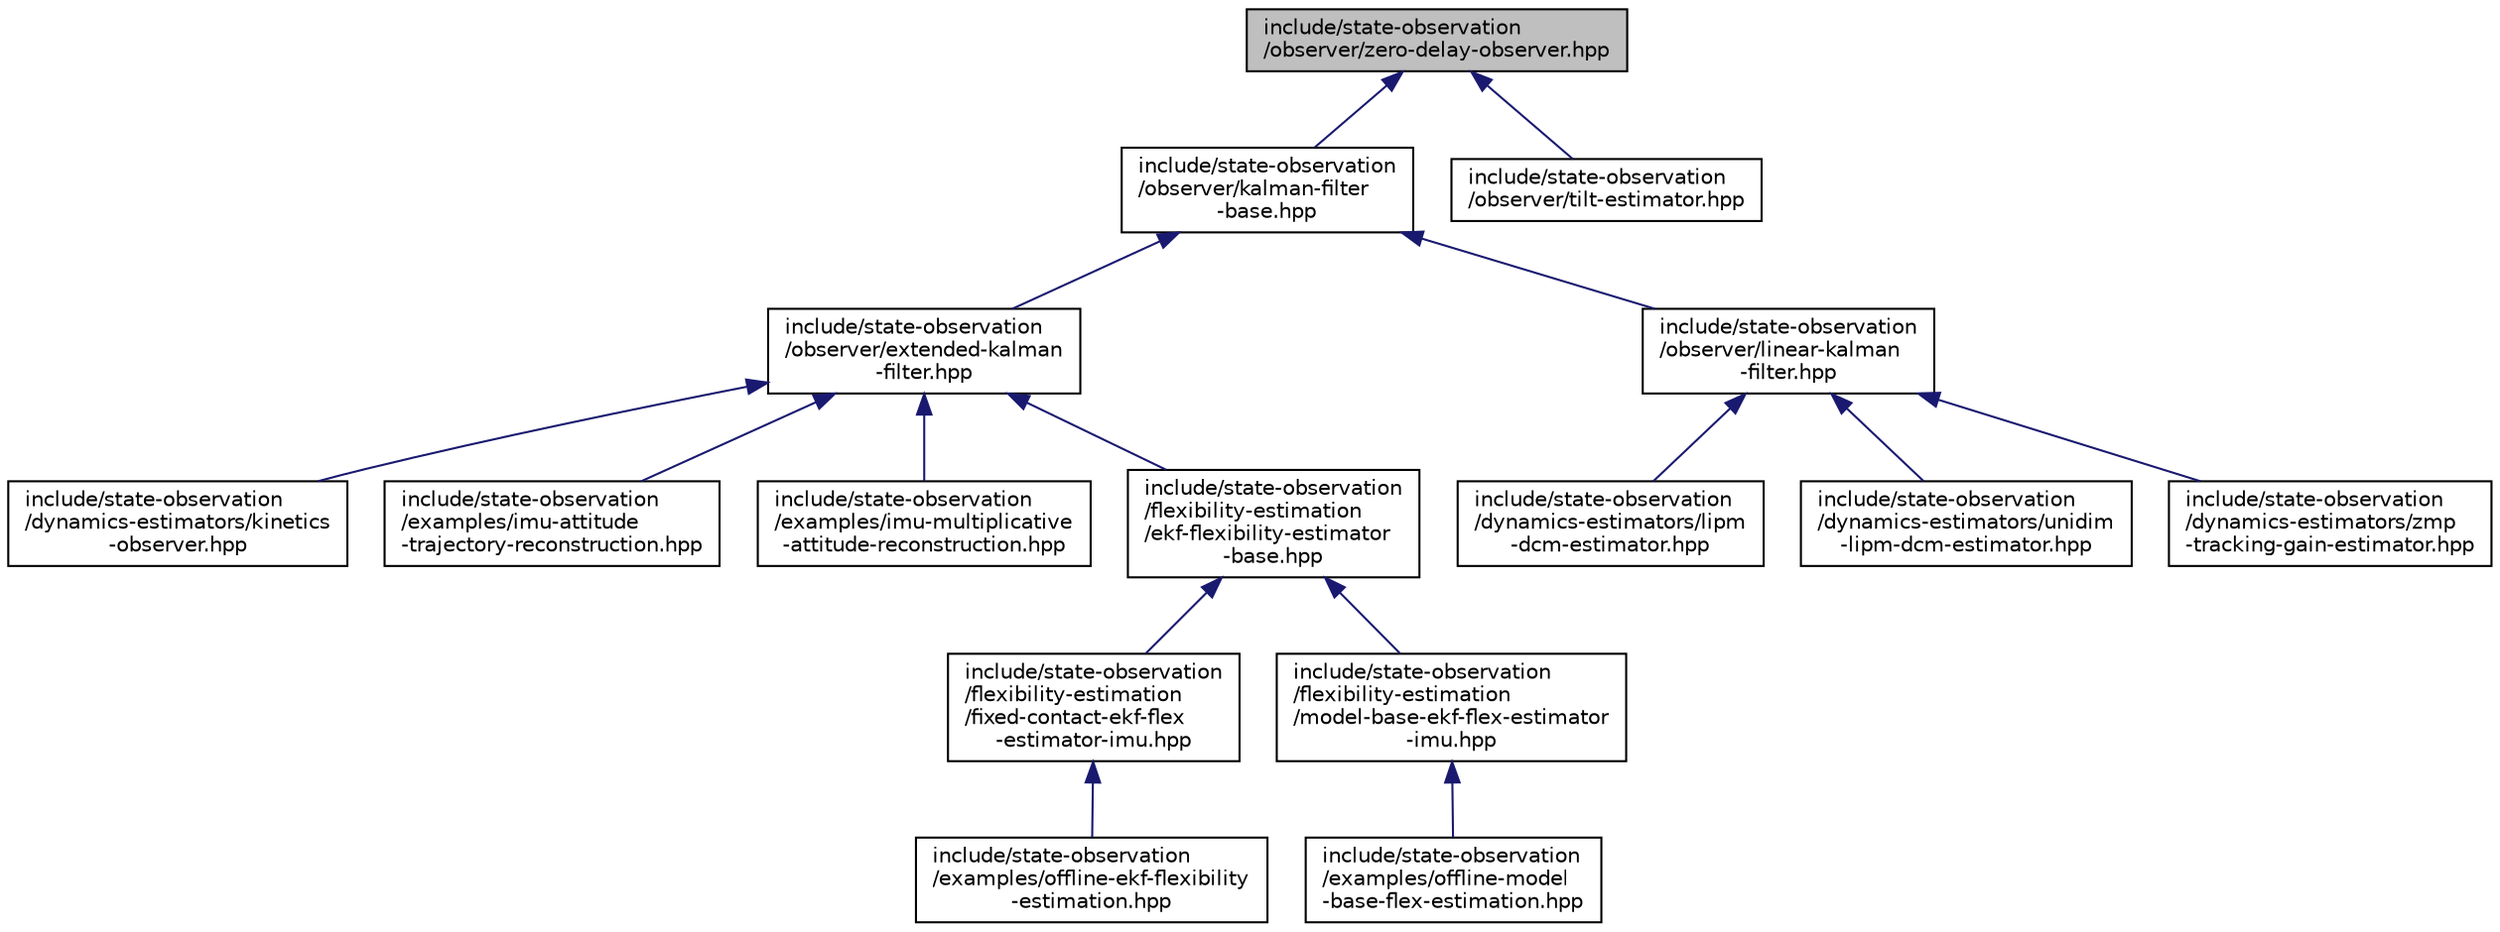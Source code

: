 digraph "include/state-observation/observer/zero-delay-observer.hpp"
{
  edge [fontname="Helvetica",fontsize="10",labelfontname="Helvetica",labelfontsize="10"];
  node [fontname="Helvetica",fontsize="10",shape=record];
  Node16 [label="include/state-observation\l/observer/zero-delay-observer.hpp",height=0.2,width=0.4,color="black", fillcolor="grey75", style="filled", fontcolor="black"];
  Node16 -> Node17 [dir="back",color="midnightblue",fontsize="10",style="solid",fontname="Helvetica"];
  Node17 [label="include/state-observation\l/observer/kalman-filter\l-base.hpp",height=0.2,width=0.4,color="black", fillcolor="white", style="filled",URL="$kalman-filter-base_8hpp.html",tooltip="Defines the base class of a Kalman filter. "];
  Node17 -> Node18 [dir="back",color="midnightblue",fontsize="10",style="solid",fontname="Helvetica"];
  Node18 [label="include/state-observation\l/observer/extended-kalman\l-filter.hpp",height=0.2,width=0.4,color="black", fillcolor="white", style="filled",URL="$extended-kalman-filter_8hpp.html"];
  Node18 -> Node19 [dir="back",color="midnightblue",fontsize="10",style="solid",fontname="Helvetica"];
  Node19 [label="include/state-observation\l/dynamics-estimators/kinetics\l-observer.hpp",height=0.2,width=0.4,color="black", fillcolor="white", style="filled",URL="$kinetics-observer_8hpp.html",tooltip="Unified Kinetics estimator. "];
  Node18 -> Node20 [dir="back",color="midnightblue",fontsize="10",style="solid",fontname="Helvetica"];
  Node20 [label="include/state-observation\l/examples/imu-attitude\l-trajectory-reconstruction.hpp",height=0.2,width=0.4,color="black", fillcolor="white", style="filled",URL="$imu-attitude-trajectory-reconstruction_8hpp.html",tooltip="Gives an implementation of attitude estimation for IMU reconstruction with or without given input..."];
  Node18 -> Node21 [dir="back",color="midnightblue",fontsize="10",style="solid",fontname="Helvetica"];
  Node21 [label="include/state-observation\l/examples/imu-multiplicative\l-attitude-reconstruction.hpp",height=0.2,width=0.4,color="black", fillcolor="white", style="filled",URL="$imu-multiplicative-attitude-reconstruction_8hpp.html"];
  Node18 -> Node22 [dir="back",color="midnightblue",fontsize="10",style="solid",fontname="Helvetica"];
  Node22 [label="include/state-observation\l/flexibility-estimation\l/ekf-flexibility-estimator\l-base.hpp",height=0.2,width=0.4,color="black", fillcolor="white", style="filled",URL="$ekf-flexibility-estimator-base_8hpp.html",tooltip="Declare the class of the flexibility estimation using the extended Kalman Filter. ..."];
  Node22 -> Node23 [dir="back",color="midnightblue",fontsize="10",style="solid",fontname="Helvetica"];
  Node23 [label="include/state-observation\l/flexibility-estimation\l/fixed-contact-ekf-flex\l-estimator-imu.hpp",height=0.2,width=0.4,color="black", fillcolor="white", style="filled",URL="$fixed-contact-ekf-flex-estimator-imu_8hpp.html",tooltip="Declares the class of the estimation of the flexibility using an extended Kalman filter and a fixed c..."];
  Node23 -> Node24 [dir="back",color="midnightblue",fontsize="10",style="solid",fontname="Helvetica"];
  Node24 [label="include/state-observation\l/examples/offline-ekf-flexibility\l-estimation.hpp",height=0.2,width=0.4,color="black", fillcolor="white", style="filled",URL="$offline-ekf-flexibility-estimation_8hpp.html",tooltip="Gives an implementation of flexibility estimation for IMU reconstruction with or without given input ..."];
  Node22 -> Node25 [dir="back",color="midnightblue",fontsize="10",style="solid",fontname="Helvetica"];
  Node25 [label="include/state-observation\l/flexibility-estimation\l/model-base-ekf-flex-estimator\l-imu.hpp",height=0.2,width=0.4,color="black", fillcolor="white", style="filled",URL="$model-base-ekf-flex-estimator-imu_8hpp.html",tooltip="Declares the class of the estimation of the flexibility using an extended Kalman filter and a fixed c..."];
  Node25 -> Node26 [dir="back",color="midnightblue",fontsize="10",style="solid",fontname="Helvetica"];
  Node26 [label="include/state-observation\l/examples/offline-model\l-base-flex-estimation.hpp",height=0.2,width=0.4,color="black", fillcolor="white", style="filled",URL="$offline-model-base-flex-estimation_8hpp.html"];
  Node17 -> Node27 [dir="back",color="midnightblue",fontsize="10",style="solid",fontname="Helvetica"];
  Node27 [label="include/state-observation\l/observer/linear-kalman\l-filter.hpp",height=0.2,width=0.4,color="black", fillcolor="white", style="filled",URL="$linear-kalman-filter_8hpp.html",tooltip="Defines the class of a Linear Kalman filter. "];
  Node27 -> Node28 [dir="back",color="midnightblue",fontsize="10",style="solid",fontname="Helvetica"];
  Node28 [label="include/state-observation\l/dynamics-estimators/lipm\l-dcm-estimator.hpp",height=0.2,width=0.4,color="black", fillcolor="white", style="filled",URL="$lipm-dcm-estimator_8hpp.html",tooltip="Filtering of divergent component of motion (DCM) and estimation of a bias betweeen the DCM and the co..."];
  Node27 -> Node29 [dir="back",color="midnightblue",fontsize="10",style="solid",fontname="Helvetica"];
  Node29 [label="include/state-observation\l/dynamics-estimators/unidim\l-lipm-dcm-estimator.hpp",height=0.2,width=0.4,color="black", fillcolor="white", style="filled",URL="$unidim-lipm-dcm-estimator_8hpp.html",tooltip="Estimation of a bias betweeen the divergent component of motion and the corresponding zero moment poi..."];
  Node27 -> Node30 [dir="back",color="midnightblue",fontsize="10",style="solid",fontname="Helvetica"];
  Node30 [label="include/state-observation\l/dynamics-estimators/zmp\l-tracking-gain-estimator.hpp",height=0.2,width=0.4,color="black", fillcolor="white", style="filled",URL="$zmp-tracking-gain-estimator_8hpp.html"];
  Node16 -> Node31 [dir="back",color="midnightblue",fontsize="10",style="solid",fontname="Helvetica"];
  Node31 [label="include/state-observation\l/observer/tilt-estimator.hpp",height=0.2,width=0.4,color="black", fillcolor="white", style="filled",URL="$tilt-estimator_8hpp.html",tooltip="Defines the class for the tilt estimator. "];
}
